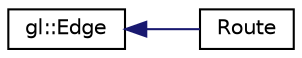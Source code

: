 digraph "Graphical Class Hierarchy"
{
 // LATEX_PDF_SIZE
  edge [fontname="Helvetica",fontsize="10",labelfontname="Helvetica",labelfontsize="10"];
  node [fontname="Helvetica",fontsize="10",shape=record];
  rankdir="LR";
  Node0 [label="gl::Edge",height=0.2,width=0.4,color="black", fillcolor="white", style="filled",URL="$classgl_1_1_edge.html",tooltip="Edge is the base clase representing unidirectional edges (arrows, flows) in a graph."];
  Node0 -> Node1 [dir="back",color="midnightblue",fontsize="10",style="solid",fontname="Helvetica"];
  Node1 [label="Route",height=0.2,width=0.4,color="black", fillcolor="white", style="filled",URL="$class_route.html",tooltip="class specializing class edge into a unidirectional route, with distance as a member variable distanc..."];
}
